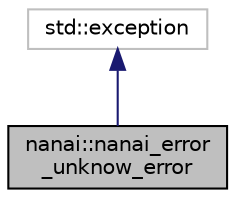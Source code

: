 digraph "nanai::nanai_error_unknow_error"
{
  edge [fontname="Helvetica",fontsize="10",labelfontname="Helvetica",labelfontsize="10"];
  node [fontname="Helvetica",fontsize="10",shape=record];
  Node1 [label="nanai::nanai_error\l_unknow_error",height=0.2,width=0.4,color="black", fillcolor="grey75", style="filled", fontcolor="black"];
  Node2 -> Node1 [dir="back",color="midnightblue",fontsize="10",style="solid",fontname="Helvetica"];
  Node2 [label="std::exception",height=0.2,width=0.4,color="grey75", fillcolor="white", style="filled",tooltip="STL class. "];
}
